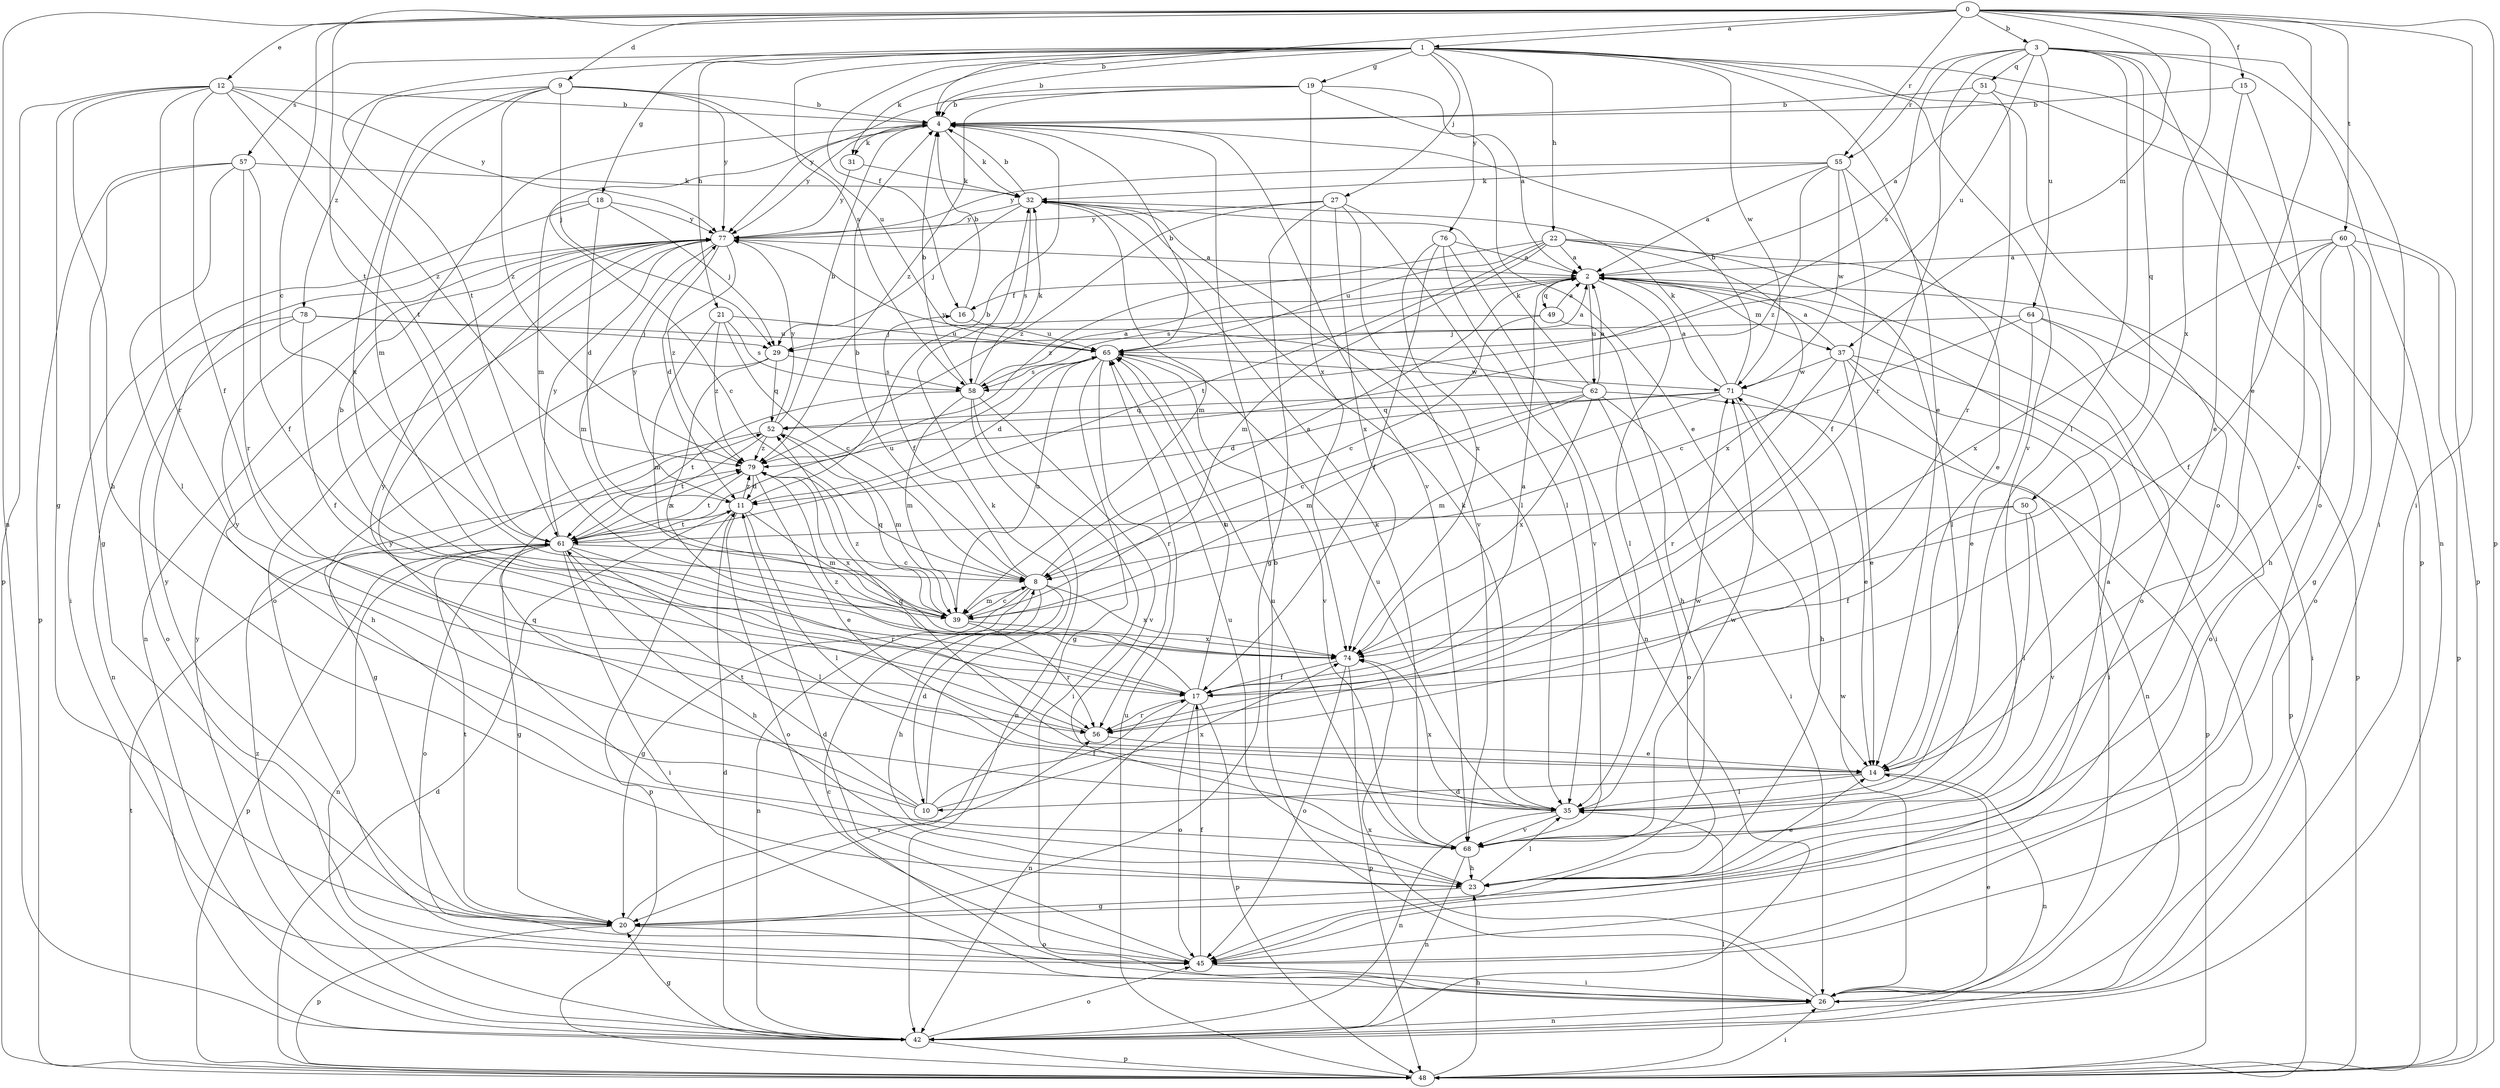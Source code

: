 strict digraph  {
0;
1;
2;
3;
4;
8;
9;
10;
11;
12;
14;
15;
16;
17;
18;
19;
20;
21;
22;
23;
26;
27;
29;
31;
32;
35;
37;
39;
42;
45;
48;
49;
50;
51;
52;
55;
56;
57;
58;
60;
61;
62;
64;
65;
68;
71;
74;
76;
77;
78;
79;
0 -> 1  [label=a];
0 -> 3  [label=b];
0 -> 4  [label=b];
0 -> 8  [label=c];
0 -> 9  [label=d];
0 -> 12  [label=e];
0 -> 14  [label=e];
0 -> 15  [label=f];
0 -> 26  [label=i];
0 -> 37  [label=m];
0 -> 42  [label=n];
0 -> 48  [label=p];
0 -> 55  [label=r];
0 -> 60  [label=t];
0 -> 61  [label=t];
0 -> 74  [label=x];
1 -> 4  [label=b];
1 -> 14  [label=e];
1 -> 16  [label=f];
1 -> 18  [label=g];
1 -> 19  [label=g];
1 -> 21  [label=h];
1 -> 22  [label=h];
1 -> 27  [label=j];
1 -> 31  [label=k];
1 -> 45  [label=o];
1 -> 48  [label=p];
1 -> 57  [label=s];
1 -> 58  [label=s];
1 -> 61  [label=t];
1 -> 68  [label=v];
1 -> 71  [label=w];
1 -> 76  [label=y];
2 -> 16  [label=f];
2 -> 26  [label=i];
2 -> 35  [label=l];
2 -> 37  [label=m];
2 -> 48  [label=p];
2 -> 49  [label=q];
2 -> 58  [label=s];
2 -> 62  [label=u];
3 -> 26  [label=i];
3 -> 35  [label=l];
3 -> 42  [label=n];
3 -> 45  [label=o];
3 -> 50  [label=q];
3 -> 51  [label=q];
3 -> 55  [label=r];
3 -> 56  [label=r];
3 -> 58  [label=s];
3 -> 64  [label=u];
3 -> 65  [label=u];
4 -> 31  [label=k];
4 -> 32  [label=k];
4 -> 39  [label=m];
4 -> 68  [label=v];
4 -> 77  [label=y];
8 -> 2  [label=a];
8 -> 4  [label=b];
8 -> 10  [label=d];
8 -> 16  [label=f];
8 -> 20  [label=g];
8 -> 23  [label=h];
8 -> 39  [label=m];
8 -> 42  [label=n];
8 -> 74  [label=x];
9 -> 4  [label=b];
9 -> 29  [label=j];
9 -> 39  [label=m];
9 -> 65  [label=u];
9 -> 74  [label=x];
9 -> 77  [label=y];
9 -> 78  [label=z];
9 -> 79  [label=z];
10 -> 17  [label=f];
10 -> 32  [label=k];
10 -> 52  [label=q];
10 -> 61  [label=t];
10 -> 74  [label=x];
10 -> 77  [label=y];
11 -> 4  [label=b];
11 -> 35  [label=l];
11 -> 39  [label=m];
11 -> 45  [label=o];
11 -> 48  [label=p];
11 -> 61  [label=t];
11 -> 77  [label=y];
11 -> 79  [label=z];
12 -> 4  [label=b];
12 -> 17  [label=f];
12 -> 20  [label=g];
12 -> 23  [label=h];
12 -> 48  [label=p];
12 -> 56  [label=r];
12 -> 61  [label=t];
12 -> 77  [label=y];
12 -> 79  [label=z];
14 -> 10  [label=d];
14 -> 35  [label=l];
14 -> 42  [label=n];
14 -> 52  [label=q];
15 -> 4  [label=b];
15 -> 14  [label=e];
15 -> 68  [label=v];
16 -> 4  [label=b];
16 -> 65  [label=u];
17 -> 2  [label=a];
17 -> 4  [label=b];
17 -> 42  [label=n];
17 -> 45  [label=o];
17 -> 48  [label=p];
17 -> 56  [label=r];
17 -> 65  [label=u];
17 -> 79  [label=z];
18 -> 8  [label=c];
18 -> 11  [label=d];
18 -> 26  [label=i];
18 -> 29  [label=j];
18 -> 77  [label=y];
19 -> 2  [label=a];
19 -> 4  [label=b];
19 -> 14  [label=e];
19 -> 74  [label=x];
19 -> 77  [label=y];
19 -> 79  [label=z];
20 -> 45  [label=o];
20 -> 48  [label=p];
20 -> 56  [label=r];
20 -> 61  [label=t];
20 -> 77  [label=y];
21 -> 8  [label=c];
21 -> 39  [label=m];
21 -> 58  [label=s];
21 -> 65  [label=u];
21 -> 79  [label=z];
22 -> 2  [label=a];
22 -> 35  [label=l];
22 -> 39  [label=m];
22 -> 45  [label=o];
22 -> 61  [label=t];
22 -> 65  [label=u];
22 -> 74  [label=x];
22 -> 79  [label=z];
23 -> 2  [label=a];
23 -> 14  [label=e];
23 -> 20  [label=g];
23 -> 35  [label=l];
23 -> 65  [label=u];
26 -> 4  [label=b];
26 -> 8  [label=c];
26 -> 14  [label=e];
26 -> 42  [label=n];
26 -> 71  [label=w];
26 -> 74  [label=x];
27 -> 20  [label=g];
27 -> 35  [label=l];
27 -> 68  [label=v];
27 -> 74  [label=x];
27 -> 77  [label=y];
27 -> 79  [label=z];
29 -> 23  [label=h];
29 -> 52  [label=q];
29 -> 58  [label=s];
29 -> 74  [label=x];
31 -> 32  [label=k];
31 -> 77  [label=y];
32 -> 4  [label=b];
32 -> 29  [label=j];
32 -> 35  [label=l];
32 -> 39  [label=m];
32 -> 58  [label=s];
32 -> 77  [label=y];
35 -> 32  [label=k];
35 -> 42  [label=n];
35 -> 65  [label=u];
35 -> 68  [label=v];
35 -> 71  [label=w];
35 -> 74  [label=x];
37 -> 2  [label=a];
37 -> 14  [label=e];
37 -> 26  [label=i];
37 -> 42  [label=n];
37 -> 48  [label=p];
37 -> 56  [label=r];
37 -> 71  [label=w];
39 -> 8  [label=c];
39 -> 52  [label=q];
39 -> 56  [label=r];
39 -> 65  [label=u];
39 -> 74  [label=x];
39 -> 79  [label=z];
42 -> 11  [label=d];
42 -> 20  [label=g];
42 -> 45  [label=o];
42 -> 48  [label=p];
42 -> 77  [label=y];
42 -> 79  [label=z];
45 -> 11  [label=d];
45 -> 17  [label=f];
45 -> 26  [label=i];
48 -> 11  [label=d];
48 -> 23  [label=h];
48 -> 26  [label=i];
48 -> 35  [label=l];
48 -> 61  [label=t];
48 -> 65  [label=u];
49 -> 2  [label=a];
49 -> 8  [label=c];
49 -> 23  [label=h];
49 -> 29  [label=j];
50 -> 17  [label=f];
50 -> 35  [label=l];
50 -> 61  [label=t];
50 -> 68  [label=v];
51 -> 2  [label=a];
51 -> 4  [label=b];
51 -> 48  [label=p];
51 -> 56  [label=r];
52 -> 4  [label=b];
52 -> 20  [label=g];
52 -> 39  [label=m];
52 -> 61  [label=t];
52 -> 77  [label=y];
52 -> 79  [label=z];
55 -> 2  [label=a];
55 -> 14  [label=e];
55 -> 17  [label=f];
55 -> 32  [label=k];
55 -> 71  [label=w];
55 -> 77  [label=y];
55 -> 79  [label=z];
56 -> 14  [label=e];
56 -> 77  [label=y];
57 -> 17  [label=f];
57 -> 20  [label=g];
57 -> 32  [label=k];
57 -> 35  [label=l];
57 -> 48  [label=p];
57 -> 56  [label=r];
58 -> 2  [label=a];
58 -> 4  [label=b];
58 -> 26  [label=i];
58 -> 32  [label=k];
58 -> 39  [label=m];
58 -> 42  [label=n];
58 -> 61  [label=t];
58 -> 68  [label=v];
60 -> 2  [label=a];
60 -> 17  [label=f];
60 -> 20  [label=g];
60 -> 23  [label=h];
60 -> 45  [label=o];
60 -> 48  [label=p];
60 -> 74  [label=x];
61 -> 8  [label=c];
61 -> 20  [label=g];
61 -> 23  [label=h];
61 -> 26  [label=i];
61 -> 35  [label=l];
61 -> 42  [label=n];
61 -> 45  [label=o];
61 -> 48  [label=p];
61 -> 56  [label=r];
61 -> 65  [label=u];
61 -> 77  [label=y];
61 -> 79  [label=z];
62 -> 2  [label=a];
62 -> 8  [label=c];
62 -> 26  [label=i];
62 -> 32  [label=k];
62 -> 39  [label=m];
62 -> 45  [label=o];
62 -> 48  [label=p];
62 -> 52  [label=q];
62 -> 74  [label=x];
62 -> 77  [label=y];
64 -> 8  [label=c];
64 -> 14  [label=e];
64 -> 26  [label=i];
64 -> 29  [label=j];
64 -> 45  [label=o];
65 -> 2  [label=a];
65 -> 4  [label=b];
65 -> 11  [label=d];
65 -> 20  [label=g];
65 -> 56  [label=r];
65 -> 58  [label=s];
65 -> 68  [label=v];
65 -> 71  [label=w];
68 -> 23  [label=h];
68 -> 32  [label=k];
68 -> 42  [label=n];
68 -> 65  [label=u];
68 -> 71  [label=w];
68 -> 77  [label=y];
71 -> 2  [label=a];
71 -> 4  [label=b];
71 -> 11  [label=d];
71 -> 14  [label=e];
71 -> 23  [label=h];
71 -> 32  [label=k];
71 -> 39  [label=m];
71 -> 52  [label=q];
74 -> 17  [label=f];
74 -> 45  [label=o];
74 -> 48  [label=p];
76 -> 2  [label=a];
76 -> 17  [label=f];
76 -> 42  [label=n];
76 -> 68  [label=v];
76 -> 74  [label=x];
77 -> 2  [label=a];
77 -> 11  [label=d];
77 -> 39  [label=m];
77 -> 42  [label=n];
77 -> 45  [label=o];
77 -> 79  [label=z];
78 -> 17  [label=f];
78 -> 29  [label=j];
78 -> 42  [label=n];
78 -> 45  [label=o];
78 -> 65  [label=u];
79 -> 11  [label=d];
79 -> 14  [label=e];
79 -> 61  [label=t];
79 -> 74  [label=x];
}
